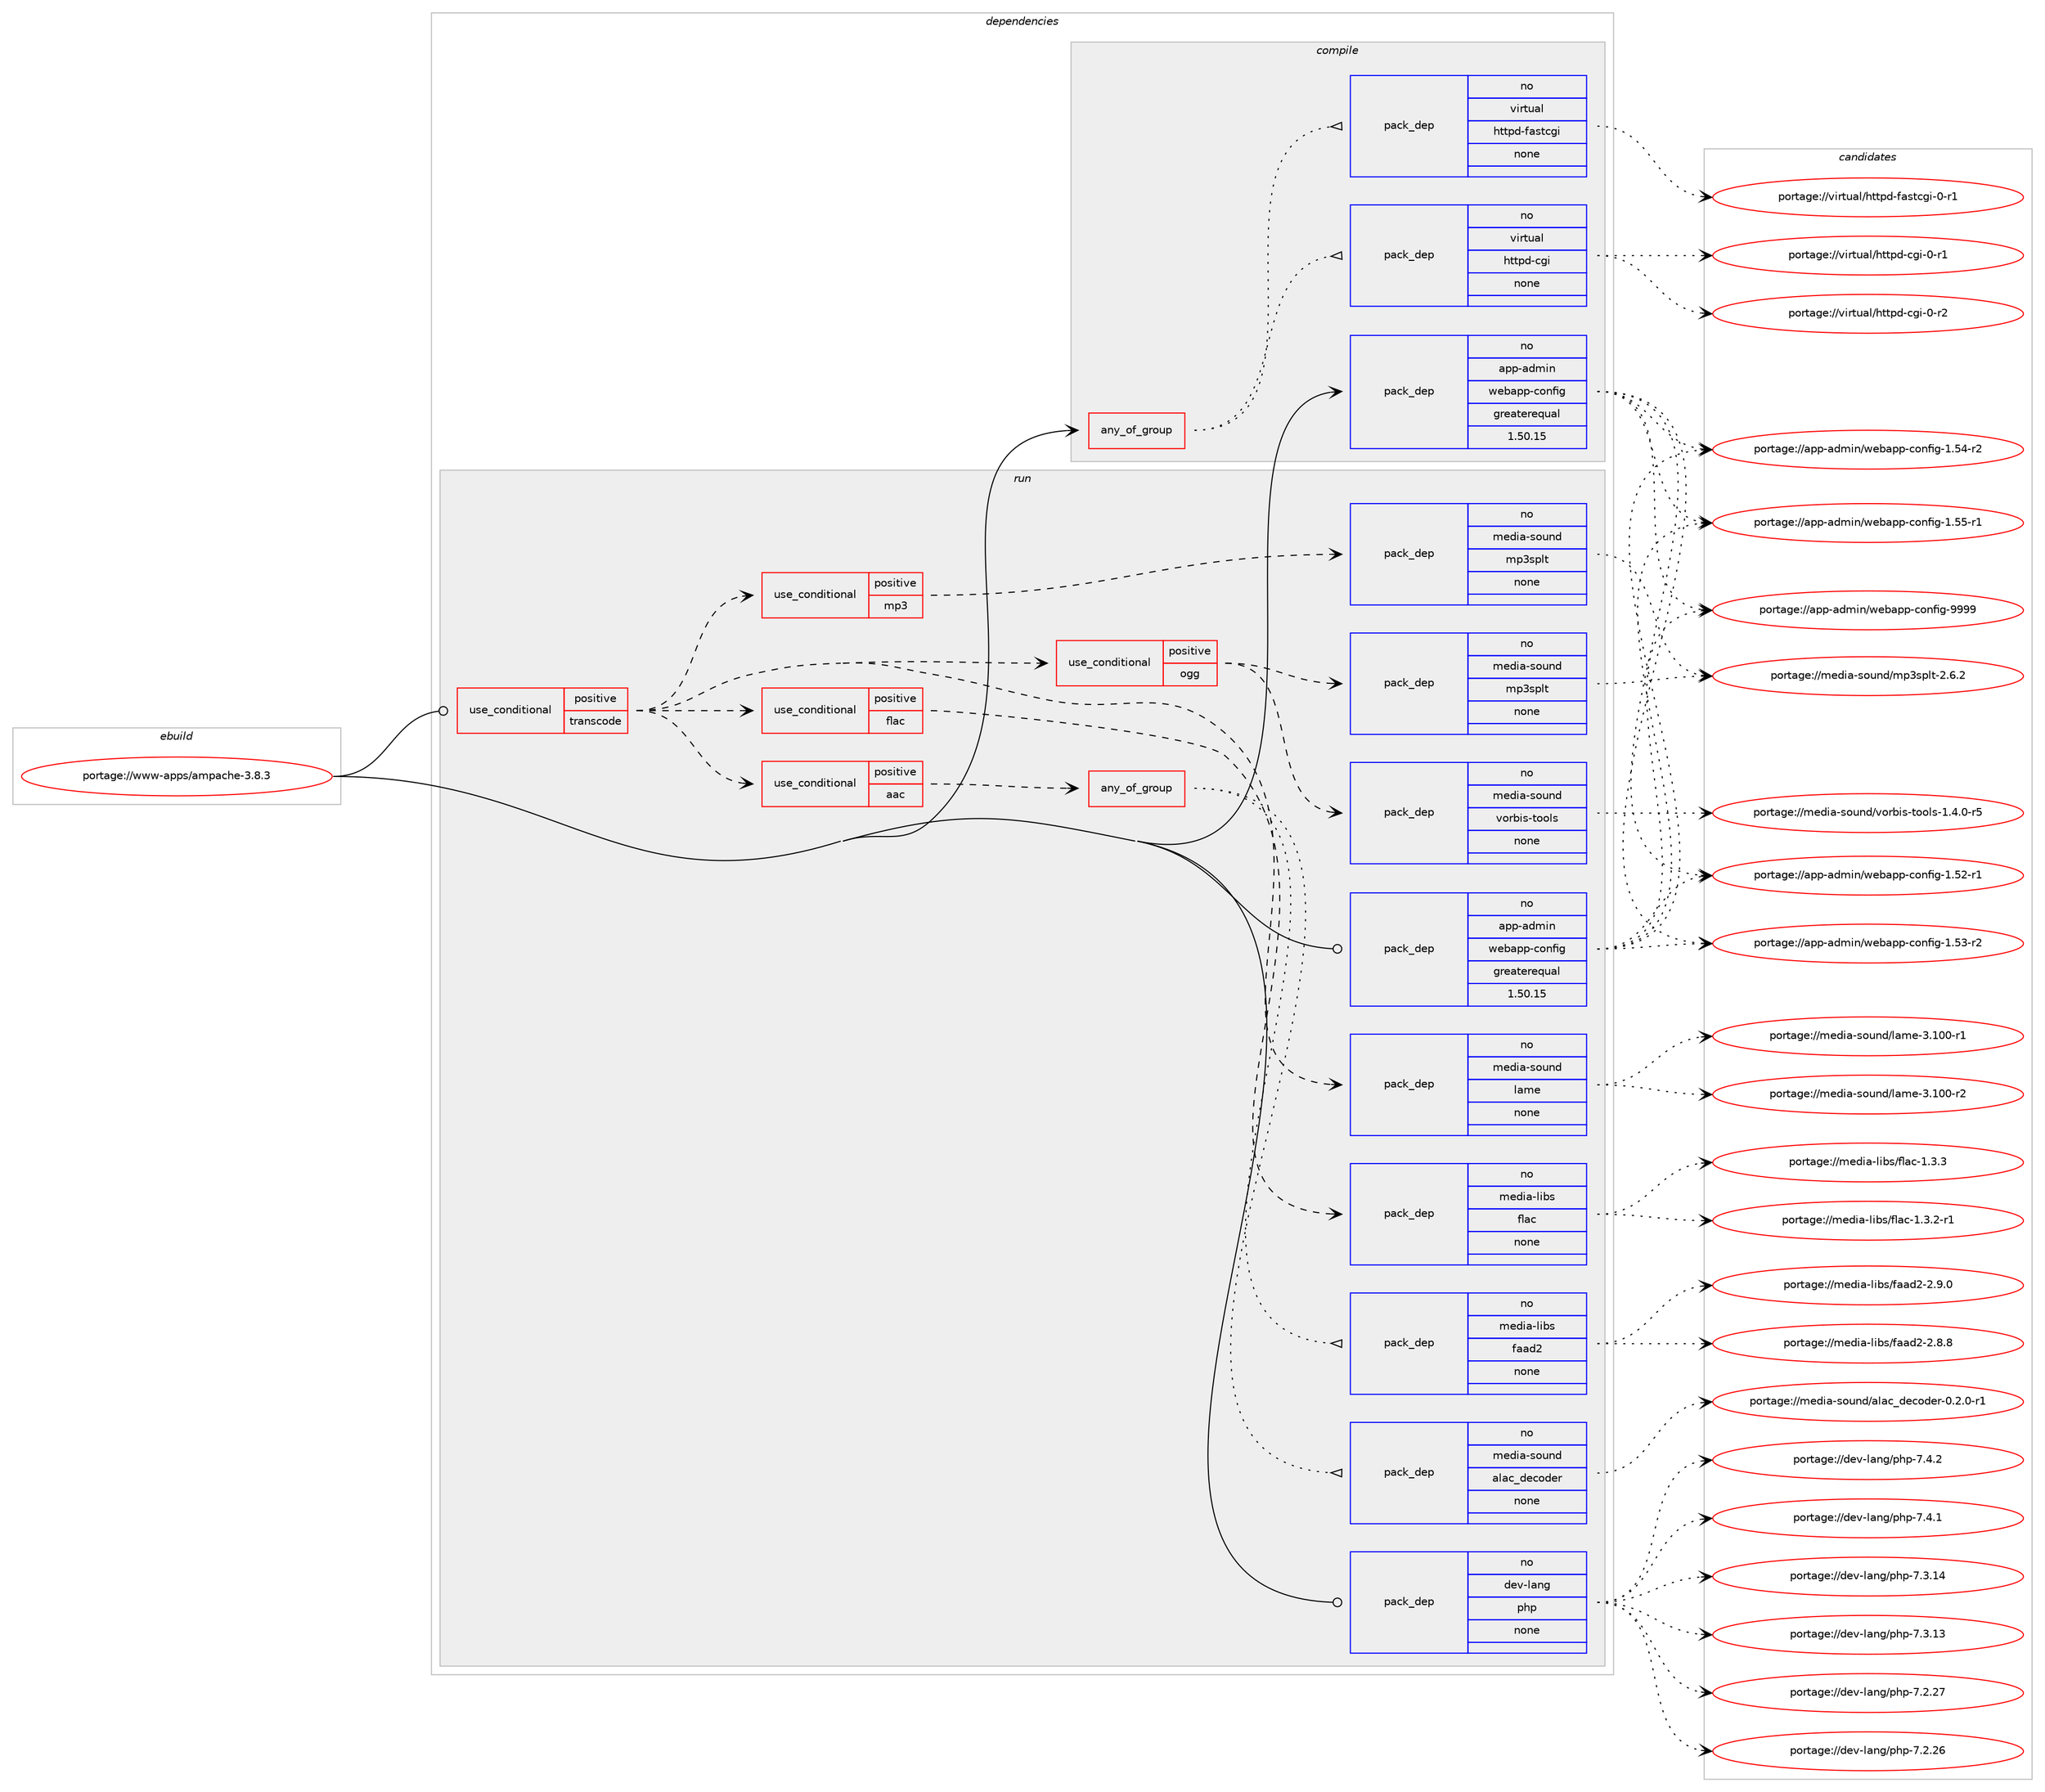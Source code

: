 digraph prolog {

# *************
# Graph options
# *************

newrank=true;
concentrate=true;
compound=true;
graph [rankdir=LR,fontname=Helvetica,fontsize=10,ranksep=1.5];#, ranksep=2.5, nodesep=0.2];
edge  [arrowhead=vee];
node  [fontname=Helvetica,fontsize=10];

# **********
# The ebuild
# **********

subgraph cluster_leftcol {
color=gray;
rank=same;
label=<<i>ebuild</i>>;
id [label="portage://www-apps/ampache-3.8.3", color=red, width=4, href="../www-apps/ampache-3.8.3.svg"];
}

# ****************
# The dependencies
# ****************

subgraph cluster_midcol {
color=gray;
label=<<i>dependencies</i>>;
subgraph cluster_compile {
fillcolor="#eeeeee";
style=filled;
label=<<i>compile</i>>;
subgraph any609 {
dependency35434 [label=<<TABLE BORDER="0" CELLBORDER="1" CELLSPACING="0" CELLPADDING="4"><TR><TD CELLPADDING="10">any_of_group</TD></TR></TABLE>>, shape=none, color=red];subgraph pack28401 {
dependency35435 [label=<<TABLE BORDER="0" CELLBORDER="1" CELLSPACING="0" CELLPADDING="4" WIDTH="220"><TR><TD ROWSPAN="6" CELLPADDING="30">pack_dep</TD></TR><TR><TD WIDTH="110">no</TD></TR><TR><TD>virtual</TD></TR><TR><TD>httpd-cgi</TD></TR><TR><TD>none</TD></TR><TR><TD></TD></TR></TABLE>>, shape=none, color=blue];
}
dependency35434:e -> dependency35435:w [weight=20,style="dotted",arrowhead="oinv"];
subgraph pack28402 {
dependency35436 [label=<<TABLE BORDER="0" CELLBORDER="1" CELLSPACING="0" CELLPADDING="4" WIDTH="220"><TR><TD ROWSPAN="6" CELLPADDING="30">pack_dep</TD></TR><TR><TD WIDTH="110">no</TD></TR><TR><TD>virtual</TD></TR><TR><TD>httpd-fastcgi</TD></TR><TR><TD>none</TD></TR><TR><TD></TD></TR></TABLE>>, shape=none, color=blue];
}
dependency35434:e -> dependency35436:w [weight=20,style="dotted",arrowhead="oinv"];
}
id:e -> dependency35434:w [weight=20,style="solid",arrowhead="vee"];
subgraph pack28403 {
dependency35437 [label=<<TABLE BORDER="0" CELLBORDER="1" CELLSPACING="0" CELLPADDING="4" WIDTH="220"><TR><TD ROWSPAN="6" CELLPADDING="30">pack_dep</TD></TR><TR><TD WIDTH="110">no</TD></TR><TR><TD>app-admin</TD></TR><TR><TD>webapp-config</TD></TR><TR><TD>greaterequal</TD></TR><TR><TD>1.50.15</TD></TR></TABLE>>, shape=none, color=blue];
}
id:e -> dependency35437:w [weight=20,style="solid",arrowhead="vee"];
}
subgraph cluster_compileandrun {
fillcolor="#eeeeee";
style=filled;
label=<<i>compile and run</i>>;
}
subgraph cluster_run {
fillcolor="#eeeeee";
style=filled;
label=<<i>run</i>>;
subgraph cond6376 {
dependency35438 [label=<<TABLE BORDER="0" CELLBORDER="1" CELLSPACING="0" CELLPADDING="4"><TR><TD ROWSPAN="3" CELLPADDING="10">use_conditional</TD></TR><TR><TD>positive</TD></TR><TR><TD>transcode</TD></TR></TABLE>>, shape=none, color=red];
subgraph pack28404 {
dependency35439 [label=<<TABLE BORDER="0" CELLBORDER="1" CELLSPACING="0" CELLPADDING="4" WIDTH="220"><TR><TD ROWSPAN="6" CELLPADDING="30">pack_dep</TD></TR><TR><TD WIDTH="110">no</TD></TR><TR><TD>media-sound</TD></TR><TR><TD>lame</TD></TR><TR><TD>none</TD></TR><TR><TD></TD></TR></TABLE>>, shape=none, color=blue];
}
dependency35438:e -> dependency35439:w [weight=20,style="dashed",arrowhead="vee"];
subgraph cond6377 {
dependency35440 [label=<<TABLE BORDER="0" CELLBORDER="1" CELLSPACING="0" CELLPADDING="4"><TR><TD ROWSPAN="3" CELLPADDING="10">use_conditional</TD></TR><TR><TD>positive</TD></TR><TR><TD>aac</TD></TR></TABLE>>, shape=none, color=red];
subgraph any610 {
dependency35441 [label=<<TABLE BORDER="0" CELLBORDER="1" CELLSPACING="0" CELLPADDING="4"><TR><TD CELLPADDING="10">any_of_group</TD></TR></TABLE>>, shape=none, color=red];subgraph pack28405 {
dependency35442 [label=<<TABLE BORDER="0" CELLBORDER="1" CELLSPACING="0" CELLPADDING="4" WIDTH="220"><TR><TD ROWSPAN="6" CELLPADDING="30">pack_dep</TD></TR><TR><TD WIDTH="110">no</TD></TR><TR><TD>media-libs</TD></TR><TR><TD>faad2</TD></TR><TR><TD>none</TD></TR><TR><TD></TD></TR></TABLE>>, shape=none, color=blue];
}
dependency35441:e -> dependency35442:w [weight=20,style="dotted",arrowhead="oinv"];
subgraph pack28406 {
dependency35443 [label=<<TABLE BORDER="0" CELLBORDER="1" CELLSPACING="0" CELLPADDING="4" WIDTH="220"><TR><TD ROWSPAN="6" CELLPADDING="30">pack_dep</TD></TR><TR><TD WIDTH="110">no</TD></TR><TR><TD>media-sound</TD></TR><TR><TD>alac_decoder</TD></TR><TR><TD>none</TD></TR><TR><TD></TD></TR></TABLE>>, shape=none, color=blue];
}
dependency35441:e -> dependency35443:w [weight=20,style="dotted",arrowhead="oinv"];
}
dependency35440:e -> dependency35441:w [weight=20,style="dashed",arrowhead="vee"];
}
dependency35438:e -> dependency35440:w [weight=20,style="dashed",arrowhead="vee"];
subgraph cond6378 {
dependency35444 [label=<<TABLE BORDER="0" CELLBORDER="1" CELLSPACING="0" CELLPADDING="4"><TR><TD ROWSPAN="3" CELLPADDING="10">use_conditional</TD></TR><TR><TD>positive</TD></TR><TR><TD>flac</TD></TR></TABLE>>, shape=none, color=red];
subgraph pack28407 {
dependency35445 [label=<<TABLE BORDER="0" CELLBORDER="1" CELLSPACING="0" CELLPADDING="4" WIDTH="220"><TR><TD ROWSPAN="6" CELLPADDING="30">pack_dep</TD></TR><TR><TD WIDTH="110">no</TD></TR><TR><TD>media-libs</TD></TR><TR><TD>flac</TD></TR><TR><TD>none</TD></TR><TR><TD></TD></TR></TABLE>>, shape=none, color=blue];
}
dependency35444:e -> dependency35445:w [weight=20,style="dashed",arrowhead="vee"];
}
dependency35438:e -> dependency35444:w [weight=20,style="dashed",arrowhead="vee"];
subgraph cond6379 {
dependency35446 [label=<<TABLE BORDER="0" CELLBORDER="1" CELLSPACING="0" CELLPADDING="4"><TR><TD ROWSPAN="3" CELLPADDING="10">use_conditional</TD></TR><TR><TD>positive</TD></TR><TR><TD>mp3</TD></TR></TABLE>>, shape=none, color=red];
subgraph pack28408 {
dependency35447 [label=<<TABLE BORDER="0" CELLBORDER="1" CELLSPACING="0" CELLPADDING="4" WIDTH="220"><TR><TD ROWSPAN="6" CELLPADDING="30">pack_dep</TD></TR><TR><TD WIDTH="110">no</TD></TR><TR><TD>media-sound</TD></TR><TR><TD>mp3splt</TD></TR><TR><TD>none</TD></TR><TR><TD></TD></TR></TABLE>>, shape=none, color=blue];
}
dependency35446:e -> dependency35447:w [weight=20,style="dashed",arrowhead="vee"];
}
dependency35438:e -> dependency35446:w [weight=20,style="dashed",arrowhead="vee"];
subgraph cond6380 {
dependency35448 [label=<<TABLE BORDER="0" CELLBORDER="1" CELLSPACING="0" CELLPADDING="4"><TR><TD ROWSPAN="3" CELLPADDING="10">use_conditional</TD></TR><TR><TD>positive</TD></TR><TR><TD>ogg</TD></TR></TABLE>>, shape=none, color=red];
subgraph pack28409 {
dependency35449 [label=<<TABLE BORDER="0" CELLBORDER="1" CELLSPACING="0" CELLPADDING="4" WIDTH="220"><TR><TD ROWSPAN="6" CELLPADDING="30">pack_dep</TD></TR><TR><TD WIDTH="110">no</TD></TR><TR><TD>media-sound</TD></TR><TR><TD>mp3splt</TD></TR><TR><TD>none</TD></TR><TR><TD></TD></TR></TABLE>>, shape=none, color=blue];
}
dependency35448:e -> dependency35449:w [weight=20,style="dashed",arrowhead="vee"];
subgraph pack28410 {
dependency35450 [label=<<TABLE BORDER="0" CELLBORDER="1" CELLSPACING="0" CELLPADDING="4" WIDTH="220"><TR><TD ROWSPAN="6" CELLPADDING="30">pack_dep</TD></TR><TR><TD WIDTH="110">no</TD></TR><TR><TD>media-sound</TD></TR><TR><TD>vorbis-tools</TD></TR><TR><TD>none</TD></TR><TR><TD></TD></TR></TABLE>>, shape=none, color=blue];
}
dependency35448:e -> dependency35450:w [weight=20,style="dashed",arrowhead="vee"];
}
dependency35438:e -> dependency35448:w [weight=20,style="dashed",arrowhead="vee"];
}
id:e -> dependency35438:w [weight=20,style="solid",arrowhead="odot"];
subgraph pack28411 {
dependency35451 [label=<<TABLE BORDER="0" CELLBORDER="1" CELLSPACING="0" CELLPADDING="4" WIDTH="220"><TR><TD ROWSPAN="6" CELLPADDING="30">pack_dep</TD></TR><TR><TD WIDTH="110">no</TD></TR><TR><TD>app-admin</TD></TR><TR><TD>webapp-config</TD></TR><TR><TD>greaterequal</TD></TR><TR><TD>1.50.15</TD></TR></TABLE>>, shape=none, color=blue];
}
id:e -> dependency35451:w [weight=20,style="solid",arrowhead="odot"];
subgraph pack28412 {
dependency35452 [label=<<TABLE BORDER="0" CELLBORDER="1" CELLSPACING="0" CELLPADDING="4" WIDTH="220"><TR><TD ROWSPAN="6" CELLPADDING="30">pack_dep</TD></TR><TR><TD WIDTH="110">no</TD></TR><TR><TD>dev-lang</TD></TR><TR><TD>php</TD></TR><TR><TD>none</TD></TR><TR><TD></TD></TR></TABLE>>, shape=none, color=blue];
}
id:e -> dependency35452:w [weight=20,style="solid",arrowhead="odot"];
}
}

# **************
# The candidates
# **************

subgraph cluster_choices {
rank=same;
color=gray;
label=<<i>candidates</i>>;

subgraph choice28401 {
color=black;
nodesep=1;
choice1181051141161179710847104116116112100459910310545484511450 [label="portage://virtual/httpd-cgi-0-r2", color=red, width=4,href="../virtual/httpd-cgi-0-r2.svg"];
choice1181051141161179710847104116116112100459910310545484511449 [label="portage://virtual/httpd-cgi-0-r1", color=red, width=4,href="../virtual/httpd-cgi-0-r1.svg"];
dependency35435:e -> choice1181051141161179710847104116116112100459910310545484511450:w [style=dotted,weight="100"];
dependency35435:e -> choice1181051141161179710847104116116112100459910310545484511449:w [style=dotted,weight="100"];
}
subgraph choice28402 {
color=black;
nodesep=1;
choice118105114116117971084710411611611210045102971151169910310545484511449 [label="portage://virtual/httpd-fastcgi-0-r1", color=red, width=4,href="../virtual/httpd-fastcgi-0-r1.svg"];
dependency35436:e -> choice118105114116117971084710411611611210045102971151169910310545484511449:w [style=dotted,weight="100"];
}
subgraph choice28403 {
color=black;
nodesep=1;
choice97112112459710010910511047119101989711211245991111101021051034557575757 [label="portage://app-admin/webapp-config-9999", color=red, width=4,href="../app-admin/webapp-config-9999.svg"];
choice971121124597100109105110471191019897112112459911111010210510345494653534511449 [label="portage://app-admin/webapp-config-1.55-r1", color=red, width=4,href="../app-admin/webapp-config-1.55-r1.svg"];
choice971121124597100109105110471191019897112112459911111010210510345494653524511450 [label="portage://app-admin/webapp-config-1.54-r2", color=red, width=4,href="../app-admin/webapp-config-1.54-r2.svg"];
choice971121124597100109105110471191019897112112459911111010210510345494653514511450 [label="portage://app-admin/webapp-config-1.53-r2", color=red, width=4,href="../app-admin/webapp-config-1.53-r2.svg"];
choice971121124597100109105110471191019897112112459911111010210510345494653504511449 [label="portage://app-admin/webapp-config-1.52-r1", color=red, width=4,href="../app-admin/webapp-config-1.52-r1.svg"];
dependency35437:e -> choice97112112459710010910511047119101989711211245991111101021051034557575757:w [style=dotted,weight="100"];
dependency35437:e -> choice971121124597100109105110471191019897112112459911111010210510345494653534511449:w [style=dotted,weight="100"];
dependency35437:e -> choice971121124597100109105110471191019897112112459911111010210510345494653524511450:w [style=dotted,weight="100"];
dependency35437:e -> choice971121124597100109105110471191019897112112459911111010210510345494653514511450:w [style=dotted,weight="100"];
dependency35437:e -> choice971121124597100109105110471191019897112112459911111010210510345494653504511449:w [style=dotted,weight="100"];
}
subgraph choice28404 {
color=black;
nodesep=1;
choice109101100105974511511111711010047108971091014551464948484511450 [label="portage://media-sound/lame-3.100-r2", color=red, width=4,href="../media-sound/lame-3.100-r2.svg"];
choice109101100105974511511111711010047108971091014551464948484511449 [label="portage://media-sound/lame-3.100-r1", color=red, width=4,href="../media-sound/lame-3.100-r1.svg"];
dependency35439:e -> choice109101100105974511511111711010047108971091014551464948484511450:w [style=dotted,weight="100"];
dependency35439:e -> choice109101100105974511511111711010047108971091014551464948484511449:w [style=dotted,weight="100"];
}
subgraph choice28405 {
color=black;
nodesep=1;
choice10910110010597451081059811547102979710050455046574648 [label="portage://media-libs/faad2-2.9.0", color=red, width=4,href="../media-libs/faad2-2.9.0.svg"];
choice10910110010597451081059811547102979710050455046564656 [label="portage://media-libs/faad2-2.8.8", color=red, width=4,href="../media-libs/faad2-2.8.8.svg"];
dependency35442:e -> choice10910110010597451081059811547102979710050455046574648:w [style=dotted,weight="100"];
dependency35442:e -> choice10910110010597451081059811547102979710050455046564656:w [style=dotted,weight="100"];
}
subgraph choice28406 {
color=black;
nodesep=1;
choice10910110010597451151111171101004797108979995100101991111001011144548465046484511449 [label="portage://media-sound/alac_decoder-0.2.0-r1", color=red, width=4,href="../media-sound/alac_decoder-0.2.0-r1.svg"];
dependency35443:e -> choice10910110010597451151111171101004797108979995100101991111001011144548465046484511449:w [style=dotted,weight="100"];
}
subgraph choice28407 {
color=black;
nodesep=1;
choice109101100105974510810598115471021089799454946514651 [label="portage://media-libs/flac-1.3.3", color=red, width=4,href="../media-libs/flac-1.3.3.svg"];
choice1091011001059745108105981154710210897994549465146504511449 [label="portage://media-libs/flac-1.3.2-r1", color=red, width=4,href="../media-libs/flac-1.3.2-r1.svg"];
dependency35445:e -> choice109101100105974510810598115471021089799454946514651:w [style=dotted,weight="100"];
dependency35445:e -> choice1091011001059745108105981154710210897994549465146504511449:w [style=dotted,weight="100"];
}
subgraph choice28408 {
color=black;
nodesep=1;
choice10910110010597451151111171101004710911251115112108116455046544650 [label="portage://media-sound/mp3splt-2.6.2", color=red, width=4,href="../media-sound/mp3splt-2.6.2.svg"];
dependency35447:e -> choice10910110010597451151111171101004710911251115112108116455046544650:w [style=dotted,weight="100"];
}
subgraph choice28409 {
color=black;
nodesep=1;
choice10910110010597451151111171101004710911251115112108116455046544650 [label="portage://media-sound/mp3splt-2.6.2", color=red, width=4,href="../media-sound/mp3splt-2.6.2.svg"];
dependency35449:e -> choice10910110010597451151111171101004710911251115112108116455046544650:w [style=dotted,weight="100"];
}
subgraph choice28410 {
color=black;
nodesep=1;
choice10910110010597451151111171101004711811111498105115451161111111081154549465246484511453 [label="portage://media-sound/vorbis-tools-1.4.0-r5", color=red, width=4,href="../media-sound/vorbis-tools-1.4.0-r5.svg"];
dependency35450:e -> choice10910110010597451151111171101004711811111498105115451161111111081154549465246484511453:w [style=dotted,weight="100"];
}
subgraph choice28411 {
color=black;
nodesep=1;
choice97112112459710010910511047119101989711211245991111101021051034557575757 [label="portage://app-admin/webapp-config-9999", color=red, width=4,href="../app-admin/webapp-config-9999.svg"];
choice971121124597100109105110471191019897112112459911111010210510345494653534511449 [label="portage://app-admin/webapp-config-1.55-r1", color=red, width=4,href="../app-admin/webapp-config-1.55-r1.svg"];
choice971121124597100109105110471191019897112112459911111010210510345494653524511450 [label="portage://app-admin/webapp-config-1.54-r2", color=red, width=4,href="../app-admin/webapp-config-1.54-r2.svg"];
choice971121124597100109105110471191019897112112459911111010210510345494653514511450 [label="portage://app-admin/webapp-config-1.53-r2", color=red, width=4,href="../app-admin/webapp-config-1.53-r2.svg"];
choice971121124597100109105110471191019897112112459911111010210510345494653504511449 [label="portage://app-admin/webapp-config-1.52-r1", color=red, width=4,href="../app-admin/webapp-config-1.52-r1.svg"];
dependency35451:e -> choice97112112459710010910511047119101989711211245991111101021051034557575757:w [style=dotted,weight="100"];
dependency35451:e -> choice971121124597100109105110471191019897112112459911111010210510345494653534511449:w [style=dotted,weight="100"];
dependency35451:e -> choice971121124597100109105110471191019897112112459911111010210510345494653524511450:w [style=dotted,weight="100"];
dependency35451:e -> choice971121124597100109105110471191019897112112459911111010210510345494653514511450:w [style=dotted,weight="100"];
dependency35451:e -> choice971121124597100109105110471191019897112112459911111010210510345494653504511449:w [style=dotted,weight="100"];
}
subgraph choice28412 {
color=black;
nodesep=1;
choice100101118451089711010347112104112455546524650 [label="portage://dev-lang/php-7.4.2", color=red, width=4,href="../dev-lang/php-7.4.2.svg"];
choice100101118451089711010347112104112455546524649 [label="portage://dev-lang/php-7.4.1", color=red, width=4,href="../dev-lang/php-7.4.1.svg"];
choice10010111845108971101034711210411245554651464952 [label="portage://dev-lang/php-7.3.14", color=red, width=4,href="../dev-lang/php-7.3.14.svg"];
choice10010111845108971101034711210411245554651464951 [label="portage://dev-lang/php-7.3.13", color=red, width=4,href="../dev-lang/php-7.3.13.svg"];
choice10010111845108971101034711210411245554650465055 [label="portage://dev-lang/php-7.2.27", color=red, width=4,href="../dev-lang/php-7.2.27.svg"];
choice10010111845108971101034711210411245554650465054 [label="portage://dev-lang/php-7.2.26", color=red, width=4,href="../dev-lang/php-7.2.26.svg"];
dependency35452:e -> choice100101118451089711010347112104112455546524650:w [style=dotted,weight="100"];
dependency35452:e -> choice100101118451089711010347112104112455546524649:w [style=dotted,weight="100"];
dependency35452:e -> choice10010111845108971101034711210411245554651464952:w [style=dotted,weight="100"];
dependency35452:e -> choice10010111845108971101034711210411245554651464951:w [style=dotted,weight="100"];
dependency35452:e -> choice10010111845108971101034711210411245554650465055:w [style=dotted,weight="100"];
dependency35452:e -> choice10010111845108971101034711210411245554650465054:w [style=dotted,weight="100"];
}
}

}
